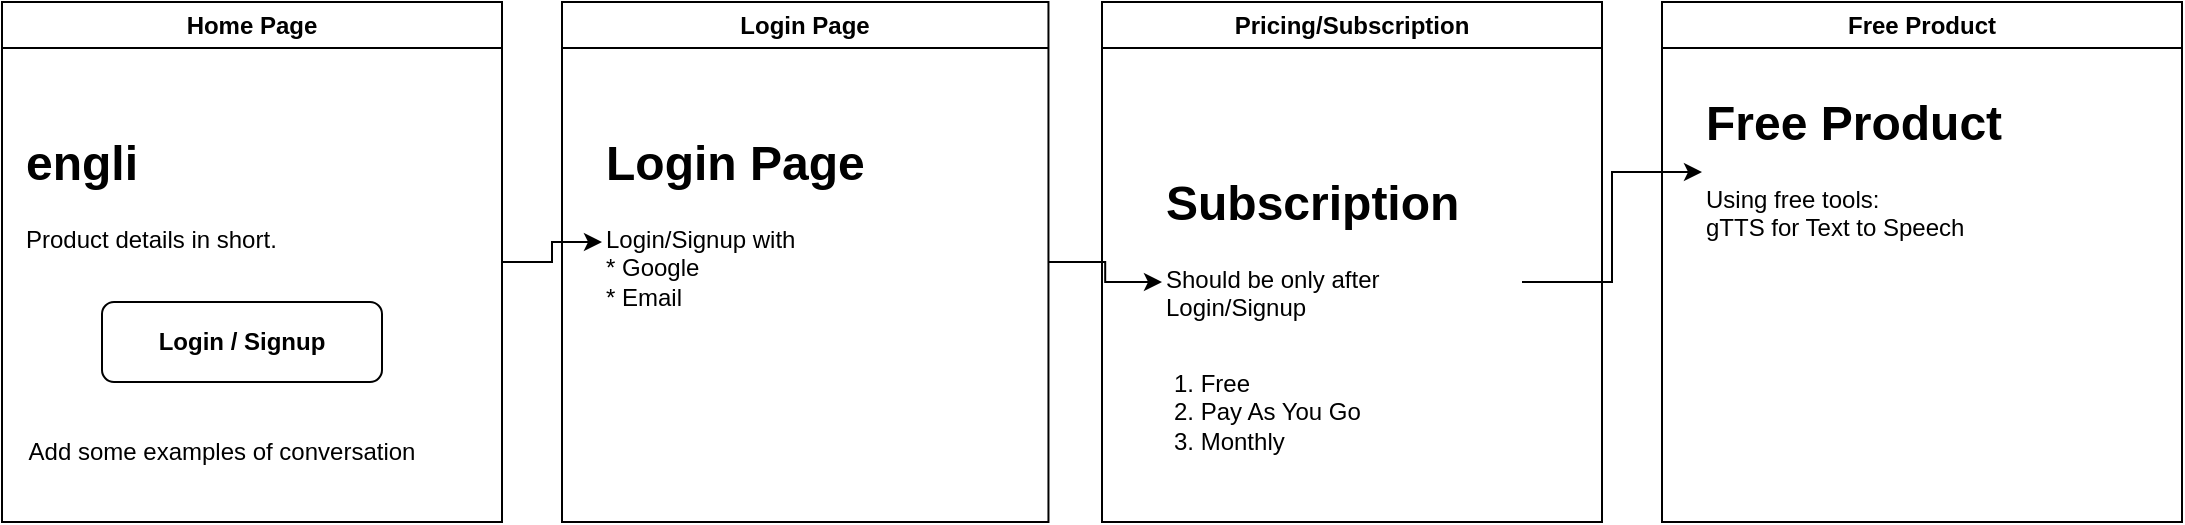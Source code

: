 <mxfile version="24.7.1" type="github">
  <diagram name="Page-1" id="9f46799a-70d6-7492-0946-bef42562c5a5">
    <mxGraphModel dx="875" dy="464" grid="1" gridSize="10" guides="1" tooltips="1" connect="1" arrows="1" fold="1" page="1" pageScale="1" pageWidth="1100" pageHeight="850" background="none" math="0" shadow="0">
      <root>
        <mxCell id="0" />
        <mxCell id="1" parent="0" />
        <mxCell id="hp7iopNFb53G-ryiseYE-11" value="" style="edgeStyle=orthogonalEdgeStyle;rounded=0;orthogonalLoop=1;jettySize=auto;html=1;" edge="1" parent="1" source="hp7iopNFb53G-ryiseYE-1" target="hp7iopNFb53G-ryiseYE-6">
          <mxGeometry relative="1" as="geometry" />
        </mxCell>
        <mxCell id="hp7iopNFb53G-ryiseYE-1" value="Home Page" style="swimlane;whiteSpace=wrap;html=1;" vertex="1" parent="1">
          <mxGeometry x="20" y="300" width="250" height="260" as="geometry" />
        </mxCell>
        <mxCell id="hp7iopNFb53G-ryiseYE-2" value="&lt;h1 style=&quot;margin-top: 0px;&quot;&gt;engli&lt;/h1&gt;&lt;div&gt;Product details in short.&lt;/div&gt;" style="text;html=1;whiteSpace=wrap;overflow=hidden;rounded=0;" vertex="1" parent="hp7iopNFb53G-ryiseYE-1">
          <mxGeometry x="10" y="60" width="180" height="80" as="geometry" />
        </mxCell>
        <mxCell id="hp7iopNFb53G-ryiseYE-3" value="&lt;b&gt;Login / Signup&lt;/b&gt;" style="rounded=1;whiteSpace=wrap;html=1;" vertex="1" parent="hp7iopNFb53G-ryiseYE-1">
          <mxGeometry x="50" y="150" width="140" height="40" as="geometry" />
        </mxCell>
        <mxCell id="hp7iopNFb53G-ryiseYE-8" value="Add some examples of conversation" style="text;html=1;align=center;verticalAlign=middle;whiteSpace=wrap;rounded=0;" vertex="1" parent="hp7iopNFb53G-ryiseYE-1">
          <mxGeometry x="10" y="210" width="200" height="30" as="geometry" />
        </mxCell>
        <mxCell id="hp7iopNFb53G-ryiseYE-17" value="" style="edgeStyle=orthogonalEdgeStyle;rounded=0;orthogonalLoop=1;jettySize=auto;html=1;" edge="1" parent="1" source="hp7iopNFb53G-ryiseYE-5" target="hp7iopNFb53G-ryiseYE-10">
          <mxGeometry relative="1" as="geometry" />
        </mxCell>
        <mxCell id="hp7iopNFb53G-ryiseYE-5" value="Login Page" style="swimlane;whiteSpace=wrap;html=1;" vertex="1" parent="1">
          <mxGeometry x="300" y="300" width="243.23" height="260" as="geometry" />
        </mxCell>
        <mxCell id="hp7iopNFb53G-ryiseYE-6" value="&lt;h1 style=&quot;margin-top: 0px;&quot;&gt;Login Page&lt;/h1&gt;&lt;div&gt;Login/Signup with&lt;/div&gt;&lt;div&gt;* Google&lt;/div&gt;&lt;div&gt;* Email&lt;/div&gt;" style="text;html=1;whiteSpace=wrap;overflow=hidden;rounded=0;" vertex="1" parent="hp7iopNFb53G-ryiseYE-5">
          <mxGeometry x="20" y="60" width="180" height="120" as="geometry" />
        </mxCell>
        <mxCell id="hp7iopNFb53G-ryiseYE-9" value="Pricing/Subscription" style="swimlane;whiteSpace=wrap;html=1;" vertex="1" parent="1">
          <mxGeometry x="570" y="300" width="250" height="260" as="geometry" />
        </mxCell>
        <mxCell id="hp7iopNFb53G-ryiseYE-10" value="&lt;h1 style=&quot;margin-top: 0px;&quot;&gt;Subscription&lt;/h1&gt;&lt;div&gt;Should be only after Login/Signup&lt;/div&gt;" style="text;html=1;whiteSpace=wrap;overflow=hidden;rounded=0;" vertex="1" parent="hp7iopNFb53G-ryiseYE-9">
          <mxGeometry x="30" y="80" width="180" height="120" as="geometry" />
        </mxCell>
        <mxCell id="hp7iopNFb53G-ryiseYE-19" value="1. Free&lt;div&gt;2. Pay As You Go&lt;/div&gt;&lt;div&gt;3. Monthly&lt;/div&gt;" style="text;strokeColor=none;fillColor=none;align=left;verticalAlign=middle;spacingLeft=4;spacingRight=4;overflow=hidden;points=[[0,0.5],[1,0.5]];portConstraint=eastwest;rotatable=0;whiteSpace=wrap;html=1;" vertex="1" parent="hp7iopNFb53G-ryiseYE-9">
          <mxGeometry x="30" y="180" width="190" height="50" as="geometry" />
        </mxCell>
        <mxCell id="hp7iopNFb53G-ryiseYE-12" value="Free Product" style="swimlane;whiteSpace=wrap;html=1;" vertex="1" parent="1">
          <mxGeometry x="850" y="300" width="260" height="260" as="geometry" />
        </mxCell>
        <mxCell id="hp7iopNFb53G-ryiseYE-16" value="&lt;h1 style=&quot;margin-top: 0px;&quot;&gt;Free Product&lt;/h1&gt;&lt;div&gt;Using free tools:&lt;/div&gt;&lt;div&gt;gTTS for Text to Speech&lt;/div&gt;&lt;div&gt;&lt;br&gt;&lt;/div&gt;&lt;div&gt;&lt;br&gt;&lt;/div&gt;" style="text;html=1;whiteSpace=wrap;overflow=hidden;rounded=0;" vertex="1" parent="hp7iopNFb53G-ryiseYE-12">
          <mxGeometry x="20" y="40" width="190" height="90" as="geometry" />
        </mxCell>
        <mxCell id="hp7iopNFb53G-ryiseYE-18" value="" style="edgeStyle=orthogonalEdgeStyle;rounded=0;orthogonalLoop=1;jettySize=auto;html=1;" edge="1" parent="1" source="hp7iopNFb53G-ryiseYE-10" target="hp7iopNFb53G-ryiseYE-16">
          <mxGeometry relative="1" as="geometry" />
        </mxCell>
      </root>
    </mxGraphModel>
  </diagram>
</mxfile>
